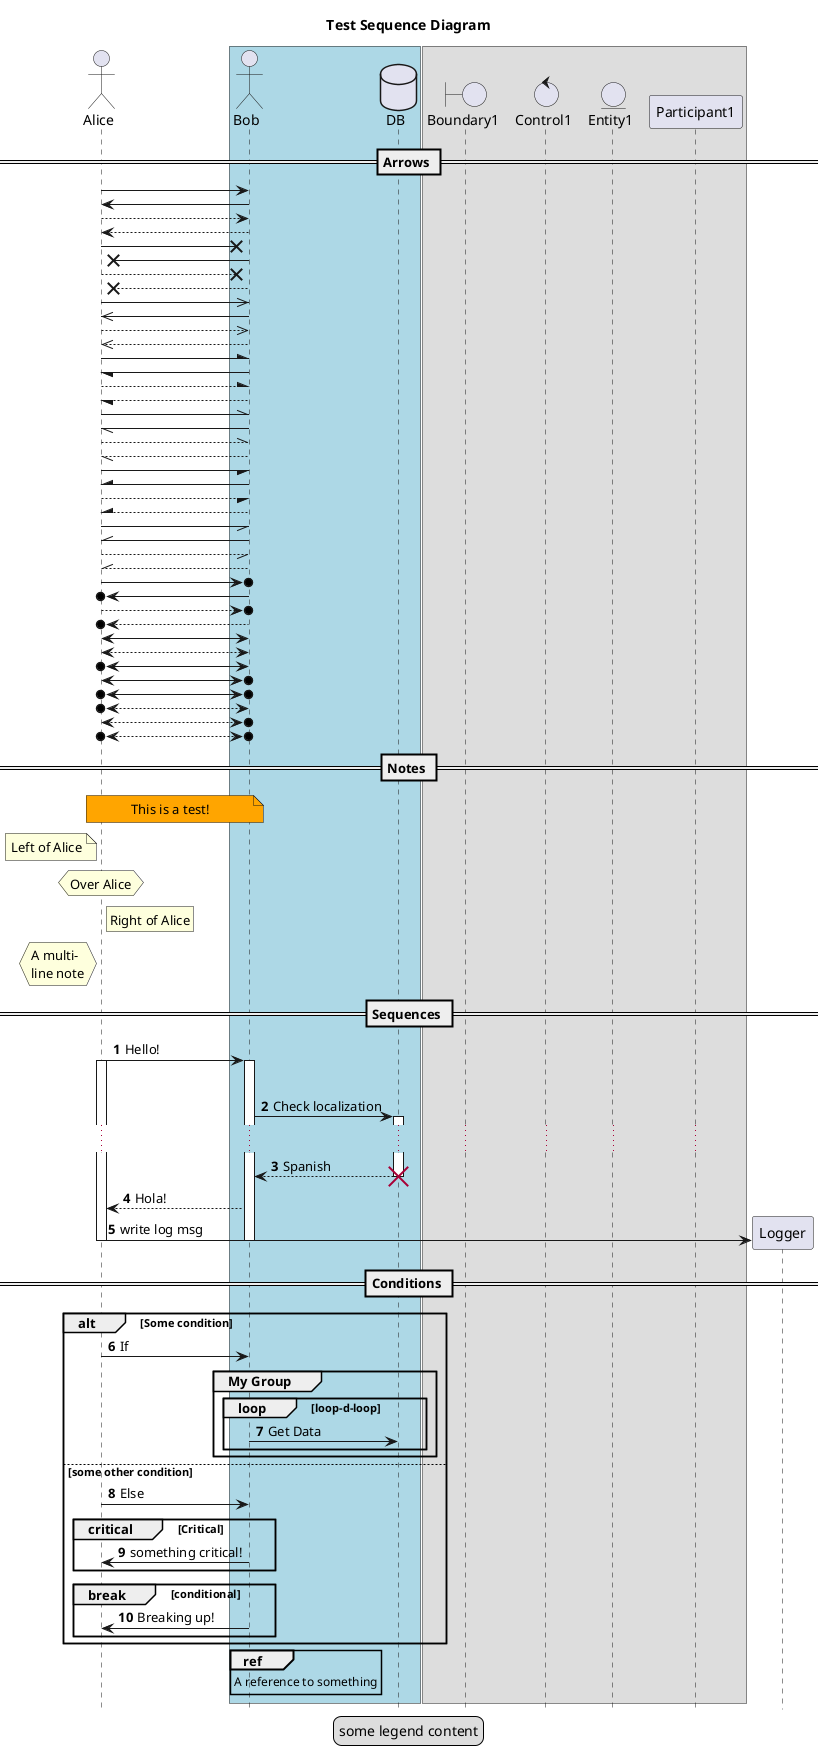 ' This is an inline a comment!

/' Multi line
comment '/

@startuml

title "Test Sequence Diagram"

actor Alice
box #lightBlue
	actor Bob
	database DB
end box

box
	boundary Boundary1
	control Control1
	entity Entity1
	participant Participant1
end box

hide footbox

== Arrows ==
Alice -> Bob
Alice <- Bob

Alice --> Bob
Alice <-- Bob

Alice ->x Bob
Alice x<- Bob

Alice -->x Bob
Alice x<-- Bob

Alice ->> Bob
Alice <<- Bob

Alice -->> Bob
Alice <<-- Bob

Alice -\ Bob
Alice \- Bob

Alice --\ Bob
Alice \-- Bob

Alice -\\ Bob
Alice \\- Bob

Alice --\\ Bob
Alice \\-- Bob

Alice -/ Bob
Alice /- Bob

Alice --/ Bob
Alice /-- Bob

Alice -// Bob
Alice //- Bob

Alice --// Bob
Alice //-- Bob

Alice ->o Bob
Alice o<- Bob

Alice -->o Bob
Alice o<-- Bob

Alice <-> Bob
Alice <--> Bob

Alice o<-> Bob
Alice <->o Bob
Alice o<->o Bob

Alice o<--> Bob
Alice <-->o Bob
Alice o<-->o Bob


== Notes ==
note over Alice,Bob #orange: This is a test!
note left Alice: Left of Alice
hnote over Alice: Over Alice
rnote right Alice: Right of Alice
hnote left Alice
	A multi-
	line note
end note

== Sequences ==
autonumber 1
Alice -> Bob: Hello!
activate Alice
activate Bob
|||
Bob -> DB: Check localization
activate DB
...
DB --> Bob: Spanish
destroy DB
Bob --> Alice: Hola!
create Logger
Alice -> Logger: write log msg
deactivate Bob
deactivate Alice

== Conditions ==
alt Some condition
	Alice -> Bob: If
	group My Group
		loop loop-d-loop
			Bob -> DB: Get Data
		end
	end
else some other condition
	Alice -> Bob: Else
	critical Critical
		Bob -> Alice: something critical!
	end
	break conditional
		Bob -> Alice: Breaking up!
	end
end

ref over Bob
	A reference to something
end ref

legend center
	some legend content
endlegend

@enduml
